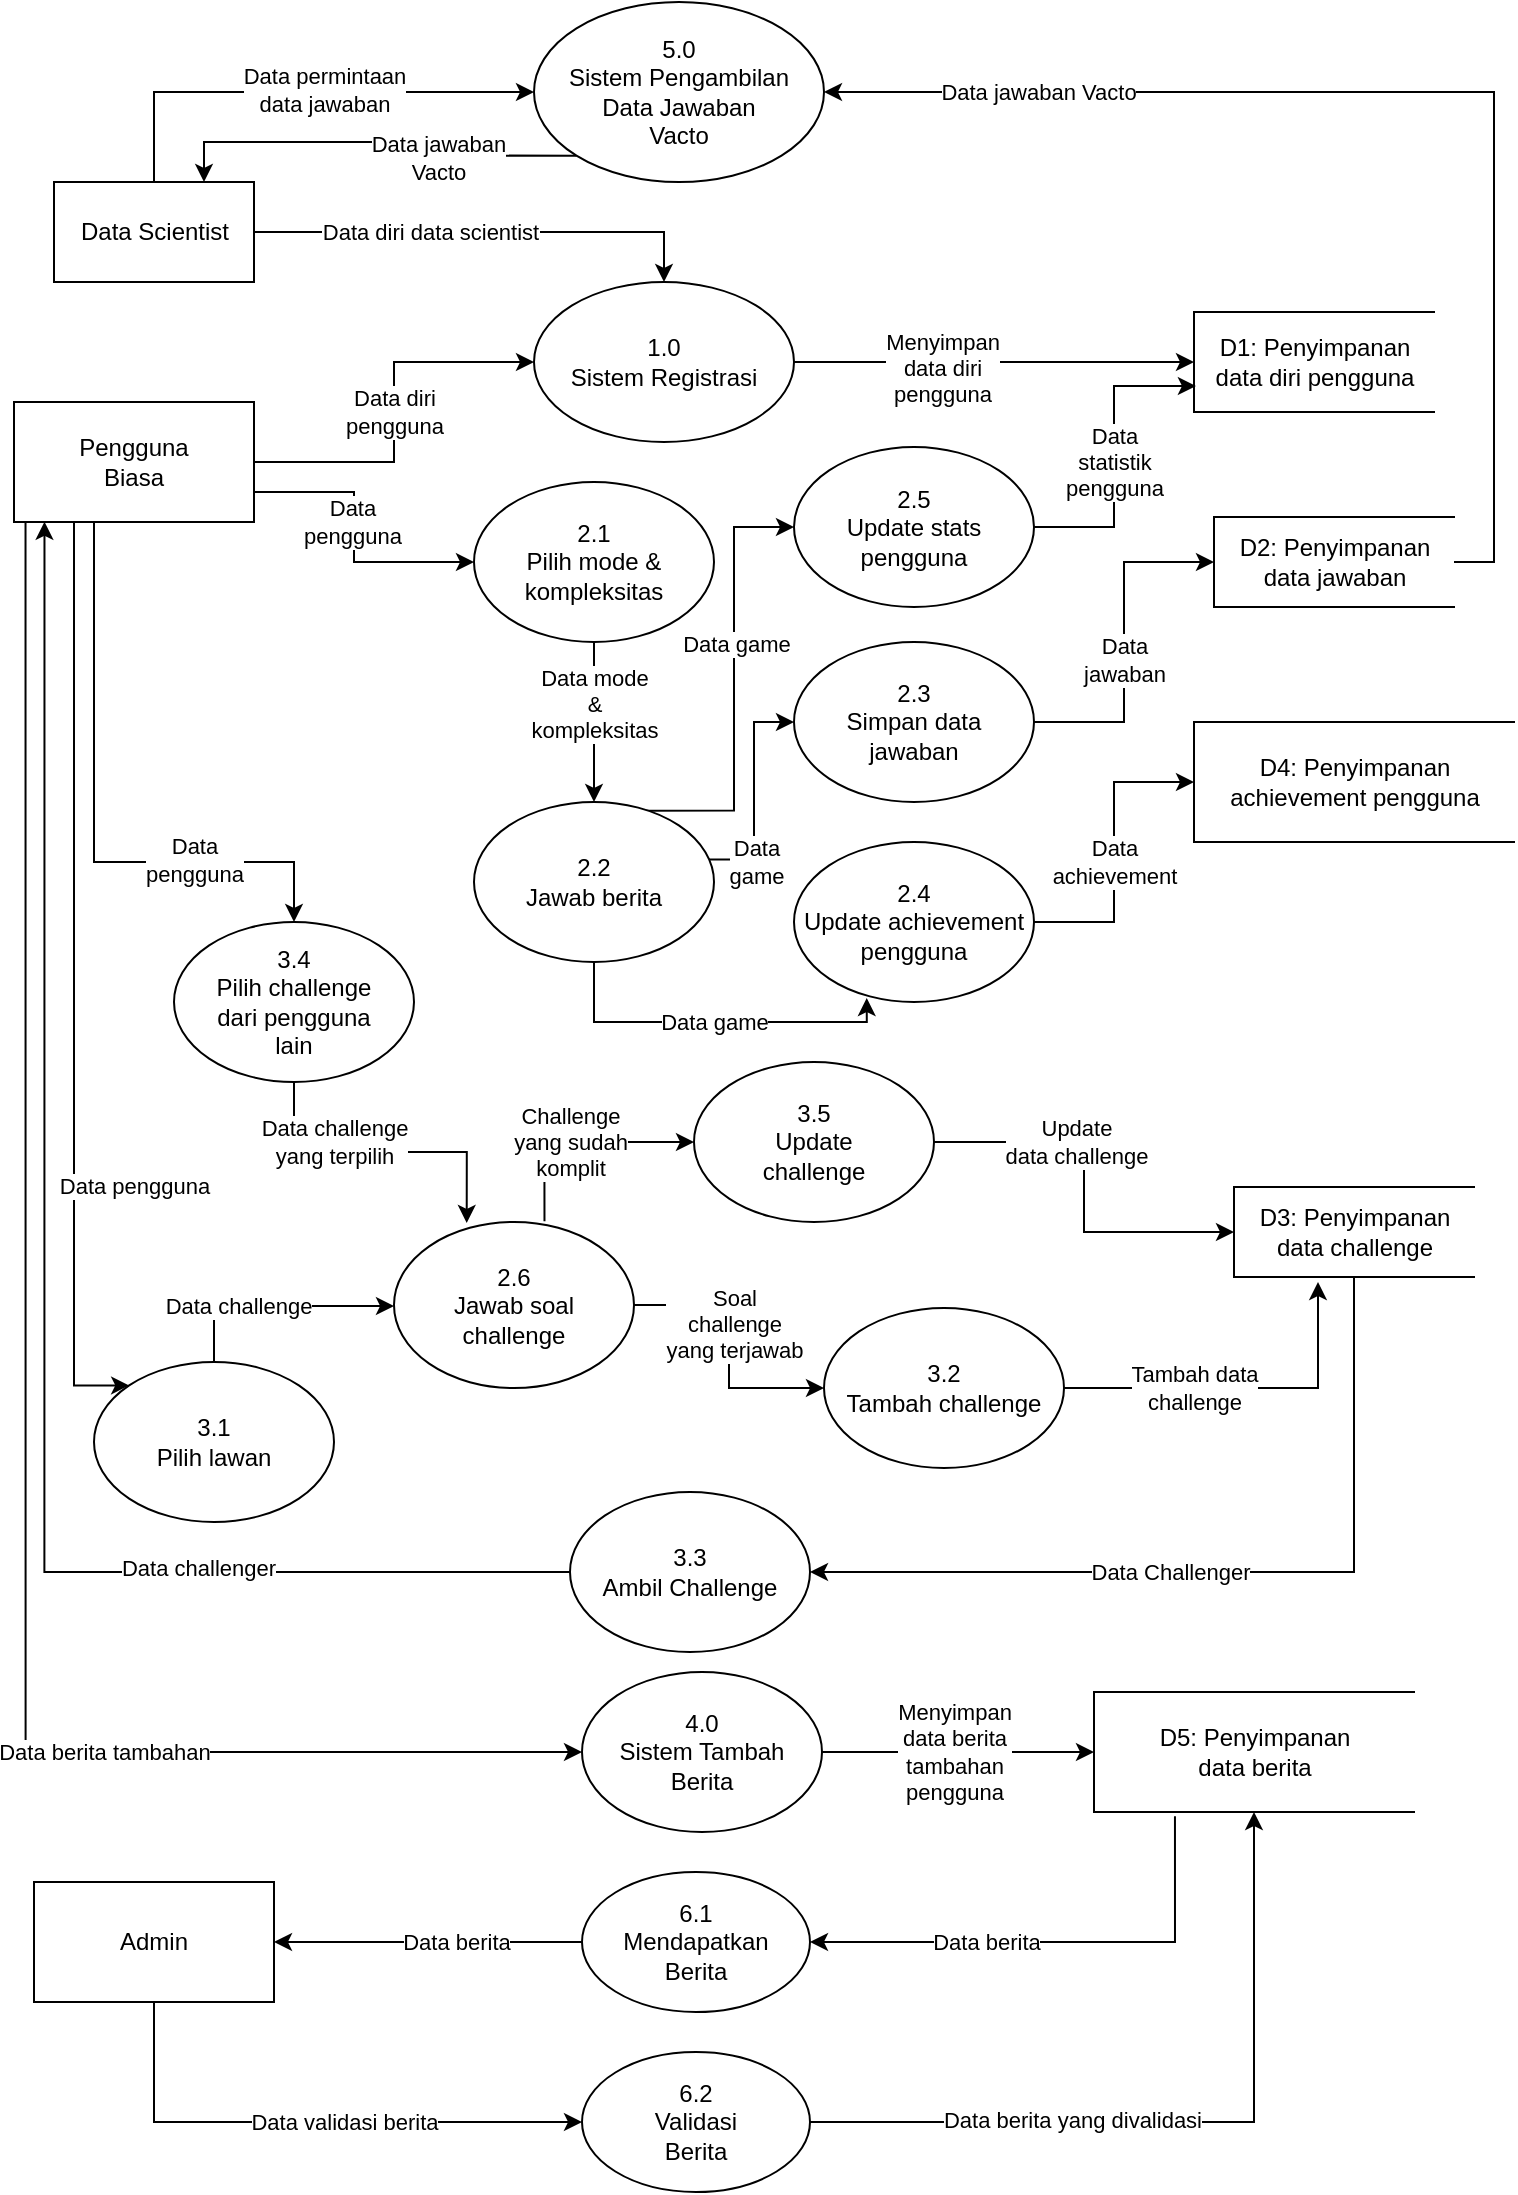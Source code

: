 <mxfile version="13.0.3" type="device"><diagram id="Aa4QQpVFjOjSrDqSgJom" name="Page-1"><mxGraphModel dx="2440" dy="1446" grid="1" gridSize="10" guides="1" tooltips="1" connect="1" arrows="1" fold="1" page="1" pageScale="1" pageWidth="827" pageHeight="1169" math="0" shadow="0"><root><mxCell id="0"/><mxCell id="1" parent="0"/><mxCell id="ocnJcLYFOSr5FFR0-_AX-12" style="edgeStyle=orthogonalEdgeStyle;rounded=0;orthogonalLoop=1;jettySize=auto;html=1;entryX=0;entryY=0.5;entryDx=0;entryDy=0;" edge="1" parent="1" source="ocnJcLYFOSr5FFR0-_AX-2" target="ocnJcLYFOSr5FFR0-_AX-10"><mxGeometry relative="1" as="geometry"/></mxCell><mxCell id="ocnJcLYFOSr5FFR0-_AX-31" value="Menyimpan&lt;br&gt;data diri&lt;br&gt;pengguna" style="edgeLabel;html=1;align=center;verticalAlign=middle;resizable=0;points=[];" vertex="1" connectable="0" parent="ocnJcLYFOSr5FFR0-_AX-12"><mxGeometry x="-0.263" y="-3" relative="1" as="geometry"><mxPoint as="offset"/></mxGeometry></mxCell><mxCell id="ocnJcLYFOSr5FFR0-_AX-2" value="1.0&lt;br&gt;Sistem Registrasi" style="ellipse;whiteSpace=wrap;html=1;" vertex="1" parent="1"><mxGeometry x="310" y="170" width="130" height="80" as="geometry"/></mxCell><mxCell id="ocnJcLYFOSr5FFR0-_AX-5" style="edgeStyle=orthogonalEdgeStyle;rounded=0;orthogonalLoop=1;jettySize=auto;html=1;entryX=0;entryY=0.5;entryDx=0;entryDy=0;" edge="1" parent="1" source="ocnJcLYFOSr5FFR0-_AX-3" target="ocnJcLYFOSr5FFR0-_AX-2"><mxGeometry relative="1" as="geometry"/></mxCell><mxCell id="ocnJcLYFOSr5FFR0-_AX-6" value="Data diri&lt;br&gt;pengguna" style="edgeLabel;html=1;align=center;verticalAlign=middle;resizable=0;points=[];" vertex="1" connectable="0" parent="ocnJcLYFOSr5FFR0-_AX-5"><mxGeometry x="0.143" y="-1" relative="1" as="geometry"><mxPoint x="-1" y="13.33" as="offset"/></mxGeometry></mxCell><mxCell id="ocnJcLYFOSr5FFR0-_AX-16" style="edgeStyle=orthogonalEdgeStyle;rounded=0;orthogonalLoop=1;jettySize=auto;html=1;exitX=1;exitY=0.75;exitDx=0;exitDy=0;entryX=0;entryY=0.5;entryDx=0;entryDy=0;" edge="1" parent="1" source="ocnJcLYFOSr5FFR0-_AX-3" target="ocnJcLYFOSr5FFR0-_AX-154"><mxGeometry relative="1" as="geometry"><mxPoint x="400" y="400" as="targetPoint"/><Array as="points"><mxPoint x="220" y="275"/><mxPoint x="220" y="310"/></Array></mxGeometry></mxCell><mxCell id="ocnJcLYFOSr5FFR0-_AX-160" value="Data&lt;br&gt;pengguna" style="edgeLabel;html=1;align=center;verticalAlign=middle;resizable=0;points=[];" vertex="1" connectable="0" parent="ocnJcLYFOSr5FFR0-_AX-16"><mxGeometry x="-0.33" y="-10" relative="1" as="geometry"><mxPoint y="5" as="offset"/></mxGeometry></mxCell><mxCell id="ocnJcLYFOSr5FFR0-_AX-49" style="edgeStyle=orthogonalEdgeStyle;rounded=0;orthogonalLoop=1;jettySize=auto;html=1;exitX=0.048;exitY=0.988;exitDx=0;exitDy=0;entryX=0;entryY=0.5;entryDx=0;entryDy=0;exitPerimeter=0;" edge="1" parent="1" source="ocnJcLYFOSr5FFR0-_AX-3" target="ocnJcLYFOSr5FFR0-_AX-44"><mxGeometry relative="1" as="geometry"/></mxCell><mxCell id="ocnJcLYFOSr5FFR0-_AX-50" value="Data berita tambahan" style="edgeLabel;html=1;align=center;verticalAlign=middle;resizable=0;points=[];" vertex="1" connectable="0" parent="ocnJcLYFOSr5FFR0-_AX-49"><mxGeometry x="0.404" y="1" relative="1" as="geometry"><mxPoint x="27.5" y="1" as="offset"/></mxGeometry></mxCell><mxCell id="ocnJcLYFOSr5FFR0-_AX-132" style="edgeStyle=orthogonalEdgeStyle;rounded=0;orthogonalLoop=1;jettySize=auto;html=1;exitX=0.25;exitY=1;exitDx=0;exitDy=0;entryX=0;entryY=0;entryDx=0;entryDy=0;" edge="1" parent="1" source="ocnJcLYFOSr5FFR0-_AX-3" target="ocnJcLYFOSr5FFR0-_AX-20"><mxGeometry relative="1" as="geometry"><Array as="points"><mxPoint x="80" y="722"/></Array></mxGeometry></mxCell><mxCell id="ocnJcLYFOSr5FFR0-_AX-133" value="Data pengguna" style="edgeLabel;html=1;align=center;verticalAlign=middle;resizable=0;points=[];" vertex="1" connectable="0" parent="ocnJcLYFOSr5FFR0-_AX-132"><mxGeometry x="0.409" y="2" relative="1" as="geometry"><mxPoint x="28" y="8.21" as="offset"/></mxGeometry></mxCell><mxCell id="ocnJcLYFOSr5FFR0-_AX-145" style="edgeStyle=orthogonalEdgeStyle;rounded=0;orthogonalLoop=1;jettySize=auto;html=1;exitX=0.5;exitY=1;exitDx=0;exitDy=0;entryX=0.5;entryY=0;entryDx=0;entryDy=0;" edge="1" parent="1" source="ocnJcLYFOSr5FFR0-_AX-3" target="ocnJcLYFOSr5FFR0-_AX-144"><mxGeometry relative="1" as="geometry"><Array as="points"><mxPoint x="90" y="290"/><mxPoint x="90" y="460"/><mxPoint x="190" y="460"/></Array></mxGeometry></mxCell><mxCell id="ocnJcLYFOSr5FFR0-_AX-147" value="Data&lt;br&gt;pengguna" style="edgeLabel;html=1;align=center;verticalAlign=middle;resizable=0;points=[];" vertex="1" connectable="0" parent="ocnJcLYFOSr5FFR0-_AX-145"><mxGeometry x="0.472" y="1" relative="1" as="geometry"><mxPoint x="4.29" as="offset"/></mxGeometry></mxCell><mxCell id="ocnJcLYFOSr5FFR0-_AX-3" value="Pengguna&lt;br&gt;Biasa" style="rounded=0;whiteSpace=wrap;html=1;" vertex="1" parent="1"><mxGeometry x="50" y="230" width="120" height="60" as="geometry"/></mxCell><mxCell id="ocnJcLYFOSr5FFR0-_AX-10" value="D1: Penyimpanan&lt;br&gt;data diri pengguna" style="html=1;dashed=0;whitespace=wrap;shape=partialRectangle;right=0;" vertex="1" parent="1"><mxGeometry x="640" y="185" width="120" height="50" as="geometry"/></mxCell><mxCell id="ocnJcLYFOSr5FFR0-_AX-104" style="edgeStyle=orthogonalEdgeStyle;rounded=0;orthogonalLoop=1;jettySize=auto;html=1;entryX=1;entryY=0.5;entryDx=0;entryDy=0;exitX=1;exitY=0.5;exitDx=0;exitDy=0;" edge="1" parent="1" source="ocnJcLYFOSr5FFR0-_AX-18" target="ocnJcLYFOSr5FFR0-_AX-99"><mxGeometry relative="1" as="geometry"><Array as="points"><mxPoint x="790" y="310"/><mxPoint x="790" y="75"/></Array></mxGeometry></mxCell><mxCell id="ocnJcLYFOSr5FFR0-_AX-107" value="Data jawaban Vacto" style="edgeLabel;html=1;align=center;verticalAlign=middle;resizable=0;points=[];" vertex="1" connectable="0" parent="ocnJcLYFOSr5FFR0-_AX-104"><mxGeometry x="0.697" y="5" relative="1" as="geometry"><mxPoint x="17.41" y="-5" as="offset"/></mxGeometry></mxCell><mxCell id="ocnJcLYFOSr5FFR0-_AX-18" value="D2: Penyimpanan&lt;br&gt;data jawaban" style="html=1;dashed=0;whitespace=wrap;shape=partialRectangle;right=0;" vertex="1" parent="1"><mxGeometry x="650" y="287.5" width="120" height="45" as="geometry"/></mxCell><mxCell id="ocnJcLYFOSr5FFR0-_AX-52" style="edgeStyle=orthogonalEdgeStyle;rounded=0;orthogonalLoop=1;jettySize=auto;html=1;exitX=0;exitY=0.5;exitDx=0;exitDy=0;entryX=0.127;entryY=0.998;entryDx=0;entryDy=0;entryPerimeter=0;" edge="1" parent="1" source="ocnJcLYFOSr5FFR0-_AX-121" target="ocnJcLYFOSr5FFR0-_AX-3"><mxGeometry relative="1" as="geometry"><Array as="points"><mxPoint x="65" y="815"/></Array></mxGeometry></mxCell><mxCell id="ocnJcLYFOSr5FFR0-_AX-53" value="Data challenger" style="edgeLabel;html=1;align=center;verticalAlign=middle;resizable=0;points=[];" vertex="1" connectable="0" parent="ocnJcLYFOSr5FFR0-_AX-52"><mxGeometry x="-0.318" y="-3" relative="1" as="geometry"><mxPoint x="74" y="3" as="offset"/></mxGeometry></mxCell><mxCell id="ocnJcLYFOSr5FFR0-_AX-135" style="edgeStyle=orthogonalEdgeStyle;rounded=0;orthogonalLoop=1;jettySize=auto;html=1;exitX=0.5;exitY=0;exitDx=0;exitDy=0;entryX=0;entryY=0.5;entryDx=0;entryDy=0;" edge="1" parent="1" source="ocnJcLYFOSr5FFR0-_AX-20" target="ocnJcLYFOSr5FFR0-_AX-131"><mxGeometry relative="1" as="geometry"><Array as="points"><mxPoint x="150" y="682"/><mxPoint x="240" y="682"/></Array></mxGeometry></mxCell><mxCell id="ocnJcLYFOSr5FFR0-_AX-136" value="Data challenge" style="edgeLabel;html=1;align=center;verticalAlign=middle;resizable=0;points=[];" vertex="1" connectable="0" parent="ocnJcLYFOSr5FFR0-_AX-135"><mxGeometry x="-0.377" relative="1" as="geometry"><mxPoint x="3" as="offset"/></mxGeometry></mxCell><mxCell id="ocnJcLYFOSr5FFR0-_AX-20" value="3.1&lt;br&gt;Pilih lawan" style="ellipse;whiteSpace=wrap;html=1;" vertex="1" parent="1"><mxGeometry x="90" y="710" width="120" height="80" as="geometry"/></mxCell><mxCell id="ocnJcLYFOSr5FFR0-_AX-119" style="edgeStyle=orthogonalEdgeStyle;rounded=0;orthogonalLoop=1;jettySize=auto;html=1;exitX=0.5;exitY=1;exitDx=0;exitDy=0;entryX=1;entryY=0.5;entryDx=0;entryDy=0;" edge="1" parent="1" source="ocnJcLYFOSr5FFR0-_AX-23" target="ocnJcLYFOSr5FFR0-_AX-121"><mxGeometry relative="1" as="geometry"/></mxCell><mxCell id="ocnJcLYFOSr5FFR0-_AX-120" value="Data Challenger" style="edgeLabel;html=1;align=center;verticalAlign=middle;resizable=0;points=[];" vertex="1" connectable="0" parent="ocnJcLYFOSr5FFR0-_AX-119"><mxGeometry x="-0.084" y="1" relative="1" as="geometry"><mxPoint x="-47.5" y="-1" as="offset"/></mxGeometry></mxCell><mxCell id="ocnJcLYFOSr5FFR0-_AX-23" value="D3: Penyimpanan&lt;br&gt;data challenge" style="html=1;dashed=0;whitespace=wrap;shape=partialRectangle;right=0;" vertex="1" parent="1"><mxGeometry x="660" y="622.5" width="120" height="45" as="geometry"/></mxCell><mxCell id="ocnJcLYFOSr5FFR0-_AX-41" value="D4: Penyimpanan&lt;br&gt;achievement pengguna" style="html=1;dashed=0;whitespace=wrap;shape=partialRectangle;right=0;" vertex="1" parent="1"><mxGeometry x="640" y="390" width="160" height="60" as="geometry"/></mxCell><mxCell id="ocnJcLYFOSr5FFR0-_AX-46" style="edgeStyle=orthogonalEdgeStyle;rounded=0;orthogonalLoop=1;jettySize=auto;html=1;exitX=1;exitY=0.5;exitDx=0;exitDy=0;entryX=0;entryY=0.5;entryDx=0;entryDy=0;" edge="1" parent="1" source="ocnJcLYFOSr5FFR0-_AX-44" target="ocnJcLYFOSr5FFR0-_AX-45"><mxGeometry relative="1" as="geometry"/></mxCell><mxCell id="ocnJcLYFOSr5FFR0-_AX-48" value="Menyimpan&lt;br&gt;data berita&lt;br&gt;tambahan&lt;br&gt;pengguna" style="edgeLabel;html=1;align=center;verticalAlign=middle;resizable=0;points=[];" vertex="1" connectable="0" parent="ocnJcLYFOSr5FFR0-_AX-46"><mxGeometry x="-0.217" y="-4" relative="1" as="geometry"><mxPoint x="12.67" y="-4" as="offset"/></mxGeometry></mxCell><mxCell id="ocnJcLYFOSr5FFR0-_AX-44" value="4.0&lt;br&gt;Sistem Tambah&lt;br&gt;Berita" style="ellipse;whiteSpace=wrap;html=1;" vertex="1" parent="1"><mxGeometry x="334" y="865" width="120" height="80" as="geometry"/></mxCell><mxCell id="ocnJcLYFOSr5FFR0-_AX-111" style="edgeStyle=orthogonalEdgeStyle;rounded=0;orthogonalLoop=1;jettySize=auto;html=1;exitX=0.253;exitY=1.036;exitDx=0;exitDy=0;entryX=1;entryY=0.5;entryDx=0;entryDy=0;exitPerimeter=0;" edge="1" parent="1" source="ocnJcLYFOSr5FFR0-_AX-45" target="ocnJcLYFOSr5FFR0-_AX-109"><mxGeometry relative="1" as="geometry"><Array as="points"><mxPoint x="631" y="1000"/></Array></mxGeometry></mxCell><mxCell id="ocnJcLYFOSr5FFR0-_AX-112" value="Data berita" style="edgeLabel;html=1;align=center;verticalAlign=middle;resizable=0;points=[];" vertex="1" connectable="0" parent="ocnJcLYFOSr5FFR0-_AX-111"><mxGeometry x="0.485" y="2" relative="1" as="geometry"><mxPoint x="24.35" y="-2" as="offset"/></mxGeometry></mxCell><mxCell id="ocnJcLYFOSr5FFR0-_AX-45" value="D5: Penyimpanan&lt;br&gt;data berita" style="html=1;dashed=0;whitespace=wrap;shape=partialRectangle;right=0;" vertex="1" parent="1"><mxGeometry x="590" y="875" width="160" height="60" as="geometry"/></mxCell><mxCell id="ocnJcLYFOSr5FFR0-_AX-93" style="edgeStyle=orthogonalEdgeStyle;rounded=0;orthogonalLoop=1;jettySize=auto;html=1;exitX=1;exitY=0.5;exitDx=0;exitDy=0;entryX=0.5;entryY=0;entryDx=0;entryDy=0;" edge="1" parent="1" source="ocnJcLYFOSr5FFR0-_AX-92" target="ocnJcLYFOSr5FFR0-_AX-2"><mxGeometry relative="1" as="geometry"/></mxCell><mxCell id="ocnJcLYFOSr5FFR0-_AX-94" value="Data diri data scientist" style="edgeLabel;html=1;align=center;verticalAlign=middle;resizable=0;points=[];" vertex="1" connectable="0" parent="ocnJcLYFOSr5FFR0-_AX-93"><mxGeometry x="-0.645" y="3" relative="1" as="geometry"><mxPoint x="47" y="3" as="offset"/></mxGeometry></mxCell><mxCell id="ocnJcLYFOSr5FFR0-_AX-100" style="edgeStyle=orthogonalEdgeStyle;rounded=0;orthogonalLoop=1;jettySize=auto;html=1;exitX=0.5;exitY=0;exitDx=0;exitDy=0;entryX=0;entryY=0.5;entryDx=0;entryDy=0;" edge="1" parent="1" source="ocnJcLYFOSr5FFR0-_AX-92" target="ocnJcLYFOSr5FFR0-_AX-99"><mxGeometry relative="1" as="geometry"/></mxCell><mxCell id="ocnJcLYFOSr5FFR0-_AX-101" value="Data permintaan&lt;br&gt;data jawaban" style="edgeLabel;html=1;align=center;verticalAlign=middle;resizable=0;points=[];" vertex="1" connectable="0" parent="ocnJcLYFOSr5FFR0-_AX-100"><mxGeometry x="0.107" y="1" relative="1" as="geometry"><mxPoint as="offset"/></mxGeometry></mxCell><mxCell id="ocnJcLYFOSr5FFR0-_AX-92" value="Data Scientist" style="html=1;dashed=0;whitespace=wrap;" vertex="1" parent="1"><mxGeometry x="70" y="120" width="100" height="50" as="geometry"/></mxCell><mxCell id="ocnJcLYFOSr5FFR0-_AX-102" style="edgeStyle=orthogonalEdgeStyle;rounded=0;orthogonalLoop=1;jettySize=auto;html=1;exitX=0;exitY=1;exitDx=0;exitDy=0;entryX=0.75;entryY=0;entryDx=0;entryDy=0;" edge="1" parent="1" source="ocnJcLYFOSr5FFR0-_AX-99" target="ocnJcLYFOSr5FFR0-_AX-92"><mxGeometry relative="1" as="geometry"/></mxCell><mxCell id="ocnJcLYFOSr5FFR0-_AX-103" value="Data jawaban&lt;br&gt;Vacto" style="edgeLabel;html=1;align=center;verticalAlign=middle;resizable=0;points=[];" vertex="1" connectable="0" parent="ocnJcLYFOSr5FFR0-_AX-102"><mxGeometry x="-0.353" y="1" relative="1" as="geometry"><mxPoint as="offset"/></mxGeometry></mxCell><mxCell id="ocnJcLYFOSr5FFR0-_AX-99" value="5.0&lt;br&gt;Sistem Pengambilan&lt;br&gt;Data Jawaban&lt;br&gt;Vacto" style="ellipse;whiteSpace=wrap;html=1;" vertex="1" parent="1"><mxGeometry x="310" y="30" width="145" height="90" as="geometry"/></mxCell><mxCell id="ocnJcLYFOSr5FFR0-_AX-110" style="edgeStyle=orthogonalEdgeStyle;rounded=0;orthogonalLoop=1;jettySize=auto;html=1;exitX=0.5;exitY=1;exitDx=0;exitDy=0;entryX=0;entryY=0.5;entryDx=0;entryDy=0;" edge="1" parent="1" source="ocnJcLYFOSr5FFR0-_AX-108" target="ocnJcLYFOSr5FFR0-_AX-118"><mxGeometry relative="1" as="geometry"/></mxCell><mxCell id="ocnJcLYFOSr5FFR0-_AX-115" value="Data validasi berita" style="edgeLabel;html=1;align=center;verticalAlign=middle;resizable=0;points=[];" vertex="1" connectable="0" parent="ocnJcLYFOSr5FFR0-_AX-110"><mxGeometry x="-0.2" y="1" relative="1" as="geometry"><mxPoint x="45.71" y="1" as="offset"/></mxGeometry></mxCell><mxCell id="ocnJcLYFOSr5FFR0-_AX-108" value="Admin" style="rounded=0;whiteSpace=wrap;html=1;" vertex="1" parent="1"><mxGeometry x="60" y="970" width="120" height="60" as="geometry"/></mxCell><mxCell id="ocnJcLYFOSr5FFR0-_AX-113" style="edgeStyle=orthogonalEdgeStyle;rounded=0;orthogonalLoop=1;jettySize=auto;html=1;exitX=0;exitY=0.5;exitDx=0;exitDy=0;" edge="1" parent="1" source="ocnJcLYFOSr5FFR0-_AX-109"><mxGeometry relative="1" as="geometry"><mxPoint x="180" y="1000" as="targetPoint"/><Array as="points"><mxPoint x="180" y="1000"/></Array></mxGeometry></mxCell><mxCell id="ocnJcLYFOSr5FFR0-_AX-114" value="Data berita" style="edgeLabel;html=1;align=center;verticalAlign=middle;resizable=0;points=[];" vertex="1" connectable="0" parent="ocnJcLYFOSr5FFR0-_AX-113"><mxGeometry x="0.308" relative="1" as="geometry"><mxPoint x="36.95" as="offset"/></mxGeometry></mxCell><mxCell id="ocnJcLYFOSr5FFR0-_AX-116" style="edgeStyle=orthogonalEdgeStyle;rounded=0;orthogonalLoop=1;jettySize=auto;html=1;exitX=1;exitY=0.5;exitDx=0;exitDy=0;entryX=0.5;entryY=1;entryDx=0;entryDy=0;" edge="1" parent="1" source="ocnJcLYFOSr5FFR0-_AX-118" target="ocnJcLYFOSr5FFR0-_AX-45"><mxGeometry relative="1" as="geometry"/></mxCell><mxCell id="ocnJcLYFOSr5FFR0-_AX-117" value="Data berita yang divalidasi" style="edgeLabel;html=1;align=center;verticalAlign=middle;resizable=0;points=[];" vertex="1" connectable="0" parent="ocnJcLYFOSr5FFR0-_AX-116"><mxGeometry x="-0.691" y="1" relative="1" as="geometry"><mxPoint x="72.41" as="offset"/></mxGeometry></mxCell><mxCell id="ocnJcLYFOSr5FFR0-_AX-109" value="6.1&lt;br&gt;Mendapatkan&lt;br&gt;Berita" style="ellipse;whiteSpace=wrap;html=1;" vertex="1" parent="1"><mxGeometry x="334" y="965" width="114" height="70" as="geometry"/></mxCell><mxCell id="ocnJcLYFOSr5FFR0-_AX-118" value="6.2&lt;br&gt;Validasi&lt;br&gt;Berita" style="ellipse;whiteSpace=wrap;html=1;" vertex="1" parent="1"><mxGeometry x="334" y="1055" width="114" height="70" as="geometry"/></mxCell><mxCell id="ocnJcLYFOSr5FFR0-_AX-121" value="3.3&lt;br&gt;Ambil Challenge" style="ellipse;whiteSpace=wrap;html=1;" vertex="1" parent="1"><mxGeometry x="328" y="775" width="120" height="80" as="geometry"/></mxCell><mxCell id="ocnJcLYFOSr5FFR0-_AX-138" style="edgeStyle=orthogonalEdgeStyle;rounded=0;orthogonalLoop=1;jettySize=auto;html=1;exitX=1;exitY=0.5;exitDx=0;exitDy=0;entryX=0;entryY=0.5;entryDx=0;entryDy=0;" edge="1" parent="1" source="ocnJcLYFOSr5FFR0-_AX-131" target="ocnJcLYFOSr5FFR0-_AX-137"><mxGeometry relative="1" as="geometry"/></mxCell><mxCell id="ocnJcLYFOSr5FFR0-_AX-139" value="Soal&lt;br&gt;challenge&lt;br&gt;yang terjawab" style="edgeLabel;html=1;align=center;verticalAlign=middle;resizable=0;points=[];" vertex="1" connectable="0" parent="ocnJcLYFOSr5FFR0-_AX-138"><mxGeometry x="-0.277" relative="1" as="geometry"><mxPoint x="2.5" y="7" as="offset"/></mxGeometry></mxCell><mxCell id="ocnJcLYFOSr5FFR0-_AX-150" style="edgeStyle=orthogonalEdgeStyle;rounded=0;orthogonalLoop=1;jettySize=auto;html=1;exitX=0.627;exitY=-0.005;exitDx=0;exitDy=0;entryX=0;entryY=0.5;entryDx=0;entryDy=0;exitPerimeter=0;" edge="1" parent="1" source="ocnJcLYFOSr5FFR0-_AX-131" target="ocnJcLYFOSr5FFR0-_AX-149"><mxGeometry relative="1" as="geometry"/></mxCell><mxCell id="ocnJcLYFOSr5FFR0-_AX-151" value="Challenge&lt;br&gt;yang sudah&lt;br&gt;komplit" style="edgeLabel;html=1;align=center;verticalAlign=middle;resizable=0;points=[];" vertex="1" connectable="0" parent="ocnJcLYFOSr5FFR0-_AX-150"><mxGeometry x="0.026" y="-26" relative="1" as="geometry"><mxPoint x="-6.61" y="-26" as="offset"/></mxGeometry></mxCell><mxCell id="ocnJcLYFOSr5FFR0-_AX-131" value="2.6&lt;br&gt;Jawab soal&lt;br&gt;challenge" style="ellipse;whiteSpace=wrap;html=1;" vertex="1" parent="1"><mxGeometry x="240" y="640" width="120" height="83" as="geometry"/></mxCell><mxCell id="ocnJcLYFOSr5FFR0-_AX-142" style="edgeStyle=orthogonalEdgeStyle;rounded=0;orthogonalLoop=1;jettySize=auto;html=1;exitX=1;exitY=0.5;exitDx=0;exitDy=0;entryX=0.35;entryY=1.056;entryDx=0;entryDy=0;entryPerimeter=0;" edge="1" parent="1" source="ocnJcLYFOSr5FFR0-_AX-137" target="ocnJcLYFOSr5FFR0-_AX-23"><mxGeometry relative="1" as="geometry"/></mxCell><mxCell id="ocnJcLYFOSr5FFR0-_AX-143" value="Tambah data&lt;br&gt;challenge" style="edgeLabel;html=1;align=center;verticalAlign=middle;resizable=0;points=[];" vertex="1" connectable="0" parent="ocnJcLYFOSr5FFR0-_AX-142"><mxGeometry x="-0.133" y="-1" relative="1" as="geometry"><mxPoint x="-13" y="-1" as="offset"/></mxGeometry></mxCell><mxCell id="ocnJcLYFOSr5FFR0-_AX-137" value="3.2&lt;br&gt;Tambah challenge" style="ellipse;whiteSpace=wrap;html=1;" vertex="1" parent="1"><mxGeometry x="455" y="683" width="120" height="80" as="geometry"/></mxCell><mxCell id="ocnJcLYFOSr5FFR0-_AX-146" style="edgeStyle=orthogonalEdgeStyle;rounded=0;orthogonalLoop=1;jettySize=auto;html=1;exitX=0.5;exitY=1;exitDx=0;exitDy=0;entryX=0.303;entryY=0.006;entryDx=0;entryDy=0;entryPerimeter=0;" edge="1" parent="1" source="ocnJcLYFOSr5FFR0-_AX-144" target="ocnJcLYFOSr5FFR0-_AX-131"><mxGeometry relative="1" as="geometry"/></mxCell><mxCell id="ocnJcLYFOSr5FFR0-_AX-148" value="Data challenge&lt;br&gt;yang terpilih" style="edgeLabel;html=1;align=center;verticalAlign=middle;resizable=0;points=[];" vertex="1" connectable="0" parent="ocnJcLYFOSr5FFR0-_AX-146"><mxGeometry x="-0.441" y="23" relative="1" as="geometry"><mxPoint x="10.83" y="18" as="offset"/></mxGeometry></mxCell><mxCell id="ocnJcLYFOSr5FFR0-_AX-144" value="3.4&lt;br&gt;Pilih challenge&lt;br&gt;dari pengguna&lt;br&gt;lain" style="ellipse;whiteSpace=wrap;html=1;" vertex="1" parent="1"><mxGeometry x="130" y="490" width="120" height="80" as="geometry"/></mxCell><mxCell id="ocnJcLYFOSr5FFR0-_AX-152" style="edgeStyle=orthogonalEdgeStyle;rounded=0;orthogonalLoop=1;jettySize=auto;html=1;exitX=1;exitY=0.5;exitDx=0;exitDy=0;entryX=0;entryY=0.5;entryDx=0;entryDy=0;" edge="1" parent="1" source="ocnJcLYFOSr5FFR0-_AX-149" target="ocnJcLYFOSr5FFR0-_AX-23"><mxGeometry relative="1" as="geometry"/></mxCell><mxCell id="ocnJcLYFOSr5FFR0-_AX-153" value="Update&lt;br&gt;data challenge" style="edgeLabel;html=1;align=center;verticalAlign=middle;resizable=0;points=[];" vertex="1" connectable="0" parent="ocnJcLYFOSr5FFR0-_AX-152"><mxGeometry x="-0.422" y="1" relative="1" as="geometry"><mxPoint x="13.81" y="1" as="offset"/></mxGeometry></mxCell><mxCell id="ocnJcLYFOSr5FFR0-_AX-149" value="3.5&lt;br&gt;Update&lt;br&gt;challenge" style="ellipse;whiteSpace=wrap;html=1;" vertex="1" parent="1"><mxGeometry x="390" y="560" width="120" height="80" as="geometry"/></mxCell><mxCell id="ocnJcLYFOSr5FFR0-_AX-158" style="edgeStyle=orthogonalEdgeStyle;rounded=0;orthogonalLoop=1;jettySize=auto;html=1;exitX=0.5;exitY=1;exitDx=0;exitDy=0;entryX=0.5;entryY=0;entryDx=0;entryDy=0;" edge="1" parent="1" source="ocnJcLYFOSr5FFR0-_AX-154" target="ocnJcLYFOSr5FFR0-_AX-157"><mxGeometry relative="1" as="geometry"/></mxCell><mxCell id="ocnJcLYFOSr5FFR0-_AX-159" value="Data mode&lt;br&gt;&amp;amp;&lt;br&gt;kompleksitas" style="edgeLabel;html=1;align=center;verticalAlign=middle;resizable=0;points=[];" vertex="1" connectable="0" parent="ocnJcLYFOSr5FFR0-_AX-158"><mxGeometry x="-0.283" relative="1" as="geometry"><mxPoint y="1.76" as="offset"/></mxGeometry></mxCell><mxCell id="ocnJcLYFOSr5FFR0-_AX-154" value="2.1&lt;br&gt;Pilih mode &amp;amp;&lt;br&gt;kompleksitas" style="ellipse;whiteSpace=wrap;html=1;" vertex="1" parent="1"><mxGeometry x="280" y="270" width="120" height="80" as="geometry"/></mxCell><mxCell id="ocnJcLYFOSr5FFR0-_AX-166" style="edgeStyle=orthogonalEdgeStyle;rounded=0;orthogonalLoop=1;jettySize=auto;html=1;entryX=0.303;entryY=0.975;entryDx=0;entryDy=0;entryPerimeter=0;exitX=0.5;exitY=1;exitDx=0;exitDy=0;" edge="1" parent="1" source="ocnJcLYFOSr5FFR0-_AX-157" target="ocnJcLYFOSr5FFR0-_AX-165"><mxGeometry relative="1" as="geometry"><Array as="points"><mxPoint x="340" y="540"/><mxPoint x="476" y="540"/></Array></mxGeometry></mxCell><mxCell id="ocnJcLYFOSr5FFR0-_AX-167" value="Data game" style="edgeLabel;html=1;align=center;verticalAlign=middle;resizable=0;points=[];" vertex="1" connectable="0" parent="ocnJcLYFOSr5FFR0-_AX-166"><mxGeometry x="-0.081" relative="1" as="geometry"><mxPoint x="8" as="offset"/></mxGeometry></mxCell><mxCell id="ocnJcLYFOSr5FFR0-_AX-170" style="edgeStyle=orthogonalEdgeStyle;rounded=0;orthogonalLoop=1;jettySize=auto;html=1;exitX=0.973;exitY=0.36;exitDx=0;exitDy=0;entryX=0;entryY=0.5;entryDx=0;entryDy=0;exitPerimeter=0;" edge="1" parent="1" source="ocnJcLYFOSr5FFR0-_AX-157" target="ocnJcLYFOSr5FFR0-_AX-169"><mxGeometry relative="1" as="geometry"/></mxCell><mxCell id="ocnJcLYFOSr5FFR0-_AX-174" value="Data&lt;br&gt;game" style="edgeLabel;html=1;align=center;verticalAlign=middle;resizable=0;points=[];" vertex="1" connectable="0" parent="ocnJcLYFOSr5FFR0-_AX-170"><mxGeometry x="-0.312" y="14" relative="1" as="geometry"><mxPoint x="15" y="16.36" as="offset"/></mxGeometry></mxCell><mxCell id="ocnJcLYFOSr5FFR0-_AX-172" style="edgeStyle=orthogonalEdgeStyle;rounded=0;orthogonalLoop=1;jettySize=auto;html=1;exitX=0.714;exitY=0.054;exitDx=0;exitDy=0;entryX=0;entryY=0.5;entryDx=0;entryDy=0;exitPerimeter=0;" edge="1" parent="1" source="ocnJcLYFOSr5FFR0-_AX-157" target="ocnJcLYFOSr5FFR0-_AX-164"><mxGeometry relative="1" as="geometry"><Array as="points"><mxPoint x="410" y="434"/><mxPoint x="410" y="293"/></Array></mxGeometry></mxCell><mxCell id="ocnJcLYFOSr5FFR0-_AX-175" value="Data game" style="edgeLabel;html=1;align=center;verticalAlign=middle;resizable=0;points=[];" vertex="1" connectable="0" parent="ocnJcLYFOSr5FFR0-_AX-172"><mxGeometry x="0.179" y="-1" relative="1" as="geometry"><mxPoint as="offset"/></mxGeometry></mxCell><mxCell id="ocnJcLYFOSr5FFR0-_AX-157" value="2.2&lt;br&gt;Jawab berita" style="ellipse;whiteSpace=wrap;html=1;" vertex="1" parent="1"><mxGeometry x="280" y="430" width="120" height="80" as="geometry"/></mxCell><mxCell id="ocnJcLYFOSr5FFR0-_AX-173" style="edgeStyle=orthogonalEdgeStyle;rounded=0;orthogonalLoop=1;jettySize=auto;html=1;exitX=1;exitY=0.5;exitDx=0;exitDy=0;entryX=0.008;entryY=0.74;entryDx=0;entryDy=0;entryPerimeter=0;" edge="1" parent="1" source="ocnJcLYFOSr5FFR0-_AX-164" target="ocnJcLYFOSr5FFR0-_AX-10"><mxGeometry relative="1" as="geometry"/></mxCell><mxCell id="ocnJcLYFOSr5FFR0-_AX-178" value="Data&lt;br&gt;statistik&lt;br&gt;pengguna" style="edgeLabel;html=1;align=center;verticalAlign=middle;resizable=0;points=[];" vertex="1" connectable="0" parent="ocnJcLYFOSr5FFR0-_AX-173"><mxGeometry x="0.132" relative="1" as="geometry"><mxPoint y="13.08" as="offset"/></mxGeometry></mxCell><mxCell id="ocnJcLYFOSr5FFR0-_AX-164" value="2.5&lt;br&gt;Update stats&lt;br&gt;pengguna" style="ellipse;whiteSpace=wrap;html=1;" vertex="1" parent="1"><mxGeometry x="440" y="252.5" width="120" height="80" as="geometry"/></mxCell><mxCell id="ocnJcLYFOSr5FFR0-_AX-168" style="edgeStyle=orthogonalEdgeStyle;rounded=0;orthogonalLoop=1;jettySize=auto;html=1;exitX=1;exitY=0.5;exitDx=0;exitDy=0;entryX=0;entryY=0.5;entryDx=0;entryDy=0;" edge="1" parent="1" source="ocnJcLYFOSr5FFR0-_AX-165" target="ocnJcLYFOSr5FFR0-_AX-41"><mxGeometry relative="1" as="geometry"/></mxCell><mxCell id="ocnJcLYFOSr5FFR0-_AX-176" value="Data&lt;br&gt;achievement" style="edgeLabel;html=1;align=center;verticalAlign=middle;resizable=0;points=[];" vertex="1" connectable="0" parent="ocnJcLYFOSr5FFR0-_AX-168"><mxGeometry x="-0.44" relative="1" as="geometry"><mxPoint y="-28" as="offset"/></mxGeometry></mxCell><mxCell id="ocnJcLYFOSr5FFR0-_AX-165" value="2.4&lt;br&gt;Update achievement&lt;br&gt;pengguna" style="ellipse;whiteSpace=wrap;html=1;" vertex="1" parent="1"><mxGeometry x="440" y="450" width="120" height="80" as="geometry"/></mxCell><mxCell id="ocnJcLYFOSr5FFR0-_AX-171" style="edgeStyle=orthogonalEdgeStyle;rounded=0;orthogonalLoop=1;jettySize=auto;html=1;exitX=1;exitY=0.5;exitDx=0;exitDy=0;entryX=0;entryY=0.5;entryDx=0;entryDy=0;" edge="1" parent="1" source="ocnJcLYFOSr5FFR0-_AX-169" target="ocnJcLYFOSr5FFR0-_AX-18"><mxGeometry relative="1" as="geometry"/></mxCell><mxCell id="ocnJcLYFOSr5FFR0-_AX-177" value="Data&lt;br&gt;jawaban" style="edgeLabel;html=1;align=center;verticalAlign=middle;resizable=0;points=[];" vertex="1" connectable="0" parent="ocnJcLYFOSr5FFR0-_AX-171"><mxGeometry x="-0.108" relative="1" as="geometry"><mxPoint as="offset"/></mxGeometry></mxCell><mxCell id="ocnJcLYFOSr5FFR0-_AX-169" value="2.3&lt;br&gt;Simpan data&lt;br&gt;jawaban" style="ellipse;whiteSpace=wrap;html=1;" vertex="1" parent="1"><mxGeometry x="440" y="350" width="120" height="80" as="geometry"/></mxCell></root></mxGraphModel></diagram></mxfile>